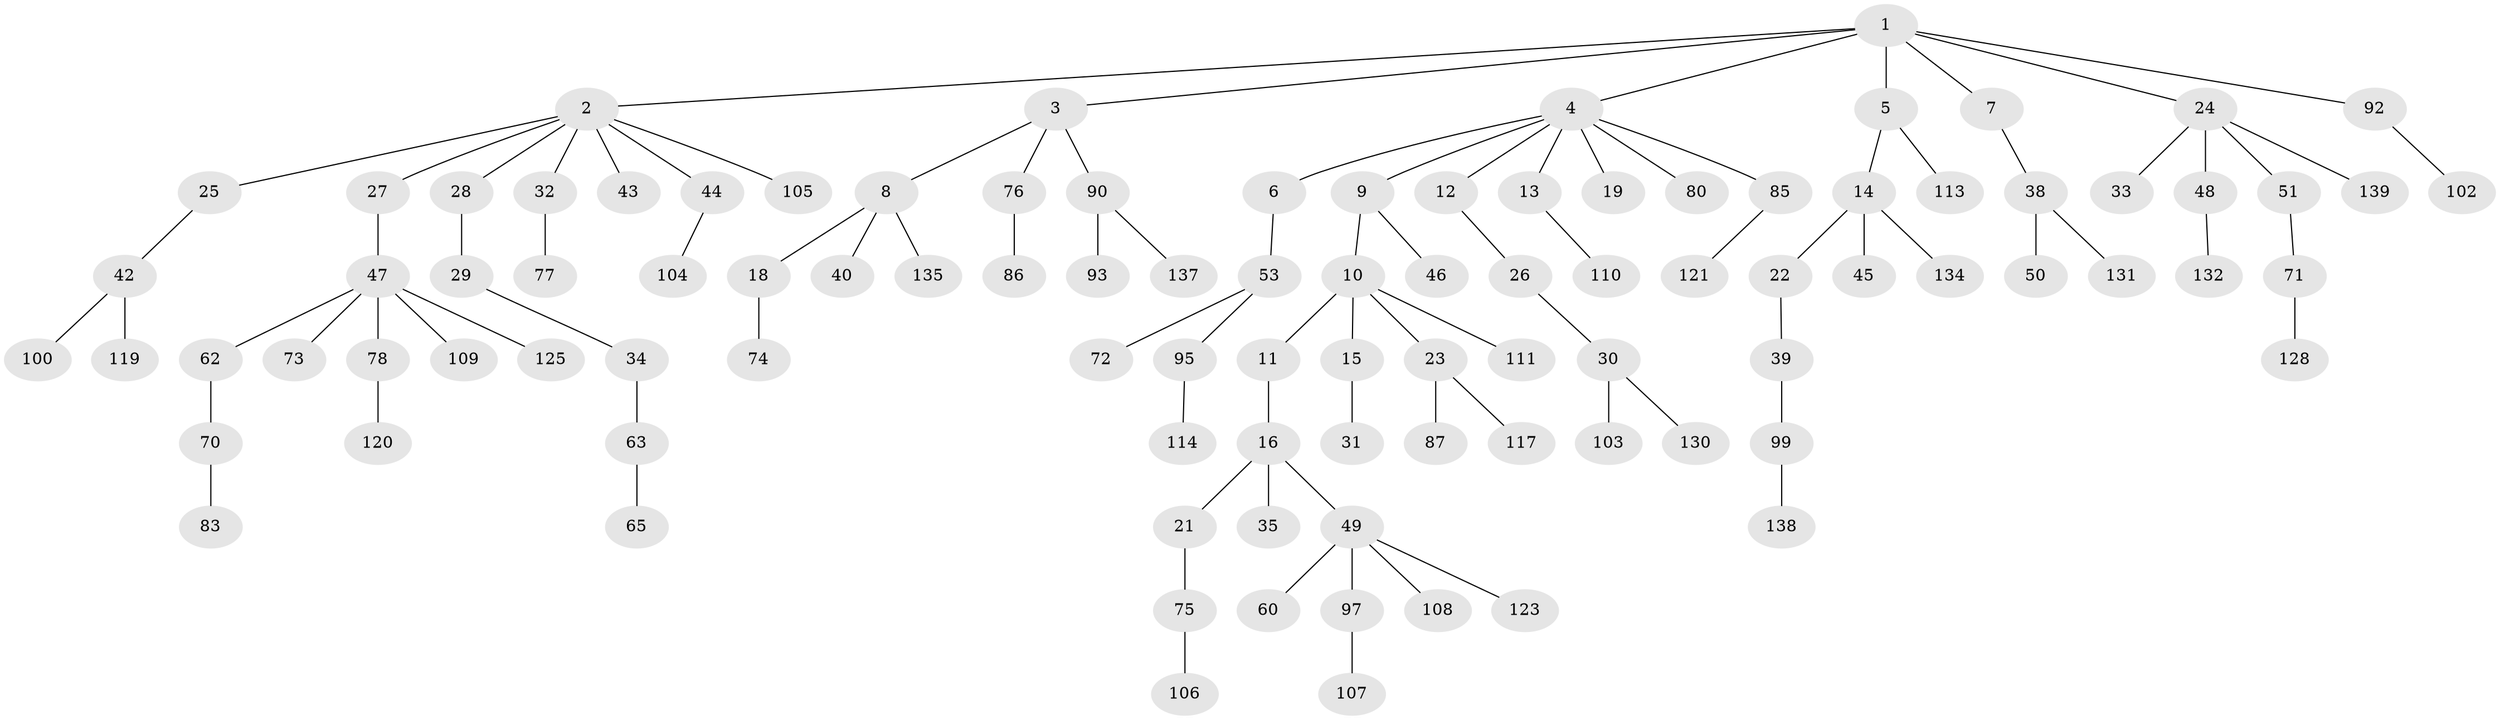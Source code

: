 // Generated by graph-tools (version 1.1) at 2025/24/03/03/25 07:24:07]
// undirected, 99 vertices, 98 edges
graph export_dot {
graph [start="1"]
  node [color=gray90,style=filled];
  1 [super="+61"];
  2 [super="+54"];
  3 [super="+17"];
  4 [super="+89"];
  5 [super="+115"];
  6;
  7;
  8 [super="+64"];
  9 [super="+52"];
  10 [super="+56"];
  11 [super="+79"];
  12;
  13 [super="+41"];
  14 [super="+94"];
  15 [super="+58"];
  16 [super="+36"];
  18 [super="+20"];
  19;
  21;
  22;
  23 [super="+37"];
  24 [super="+116"];
  25;
  26 [super="+112"];
  27;
  28;
  29;
  30 [super="+84"];
  31;
  32;
  33;
  34 [super="+59"];
  35;
  38 [super="+55"];
  39 [super="+81"];
  40;
  42 [super="+82"];
  43;
  44 [super="+69"];
  45;
  46 [super="+66"];
  47 [super="+68"];
  48;
  49 [super="+57"];
  50;
  51;
  53 [super="+67"];
  60;
  62;
  63;
  65;
  70;
  71 [super="+127"];
  72;
  73;
  74;
  75 [super="+88"];
  76;
  77 [super="+124"];
  78 [super="+101"];
  80;
  83;
  85 [super="+96"];
  86;
  87 [super="+91"];
  90 [super="+129"];
  92;
  93 [super="+98"];
  95 [super="+126"];
  97 [super="+118"];
  99;
  100;
  102 [super="+122"];
  103;
  104;
  105;
  106;
  107;
  108;
  109;
  110;
  111;
  113;
  114;
  117 [super="+133"];
  119;
  120;
  121;
  123;
  125;
  128;
  130;
  131;
  132;
  134;
  135 [super="+136"];
  137;
  138;
  139;
  1 -- 2;
  1 -- 3;
  1 -- 4;
  1 -- 5;
  1 -- 7;
  1 -- 24;
  1 -- 92;
  2 -- 25;
  2 -- 27;
  2 -- 28;
  2 -- 32;
  2 -- 43;
  2 -- 44;
  2 -- 105;
  3 -- 8;
  3 -- 90;
  3 -- 76;
  4 -- 6;
  4 -- 9;
  4 -- 12;
  4 -- 13;
  4 -- 19;
  4 -- 80;
  4 -- 85;
  5 -- 14;
  5 -- 113;
  6 -- 53;
  7 -- 38;
  8 -- 18;
  8 -- 40;
  8 -- 135;
  9 -- 10;
  9 -- 46;
  10 -- 11;
  10 -- 15;
  10 -- 23;
  10 -- 111;
  11 -- 16;
  12 -- 26;
  13 -- 110;
  14 -- 22;
  14 -- 45;
  14 -- 134;
  15 -- 31;
  16 -- 21;
  16 -- 35;
  16 -- 49;
  18 -- 74;
  21 -- 75;
  22 -- 39;
  23 -- 117;
  23 -- 87;
  24 -- 33;
  24 -- 48;
  24 -- 51;
  24 -- 139;
  25 -- 42;
  26 -- 30;
  27 -- 47;
  28 -- 29;
  29 -- 34;
  30 -- 103;
  30 -- 130;
  32 -- 77;
  34 -- 63;
  38 -- 50;
  38 -- 131;
  39 -- 99;
  42 -- 100;
  42 -- 119;
  44 -- 104;
  47 -- 62;
  47 -- 73;
  47 -- 78;
  47 -- 125;
  47 -- 109;
  48 -- 132;
  49 -- 97;
  49 -- 108;
  49 -- 123;
  49 -- 60;
  51 -- 71;
  53 -- 95;
  53 -- 72;
  62 -- 70;
  63 -- 65;
  70 -- 83;
  71 -- 128;
  75 -- 106;
  76 -- 86;
  78 -- 120;
  85 -- 121;
  90 -- 93;
  90 -- 137;
  92 -- 102;
  95 -- 114;
  97 -- 107;
  99 -- 138;
}
